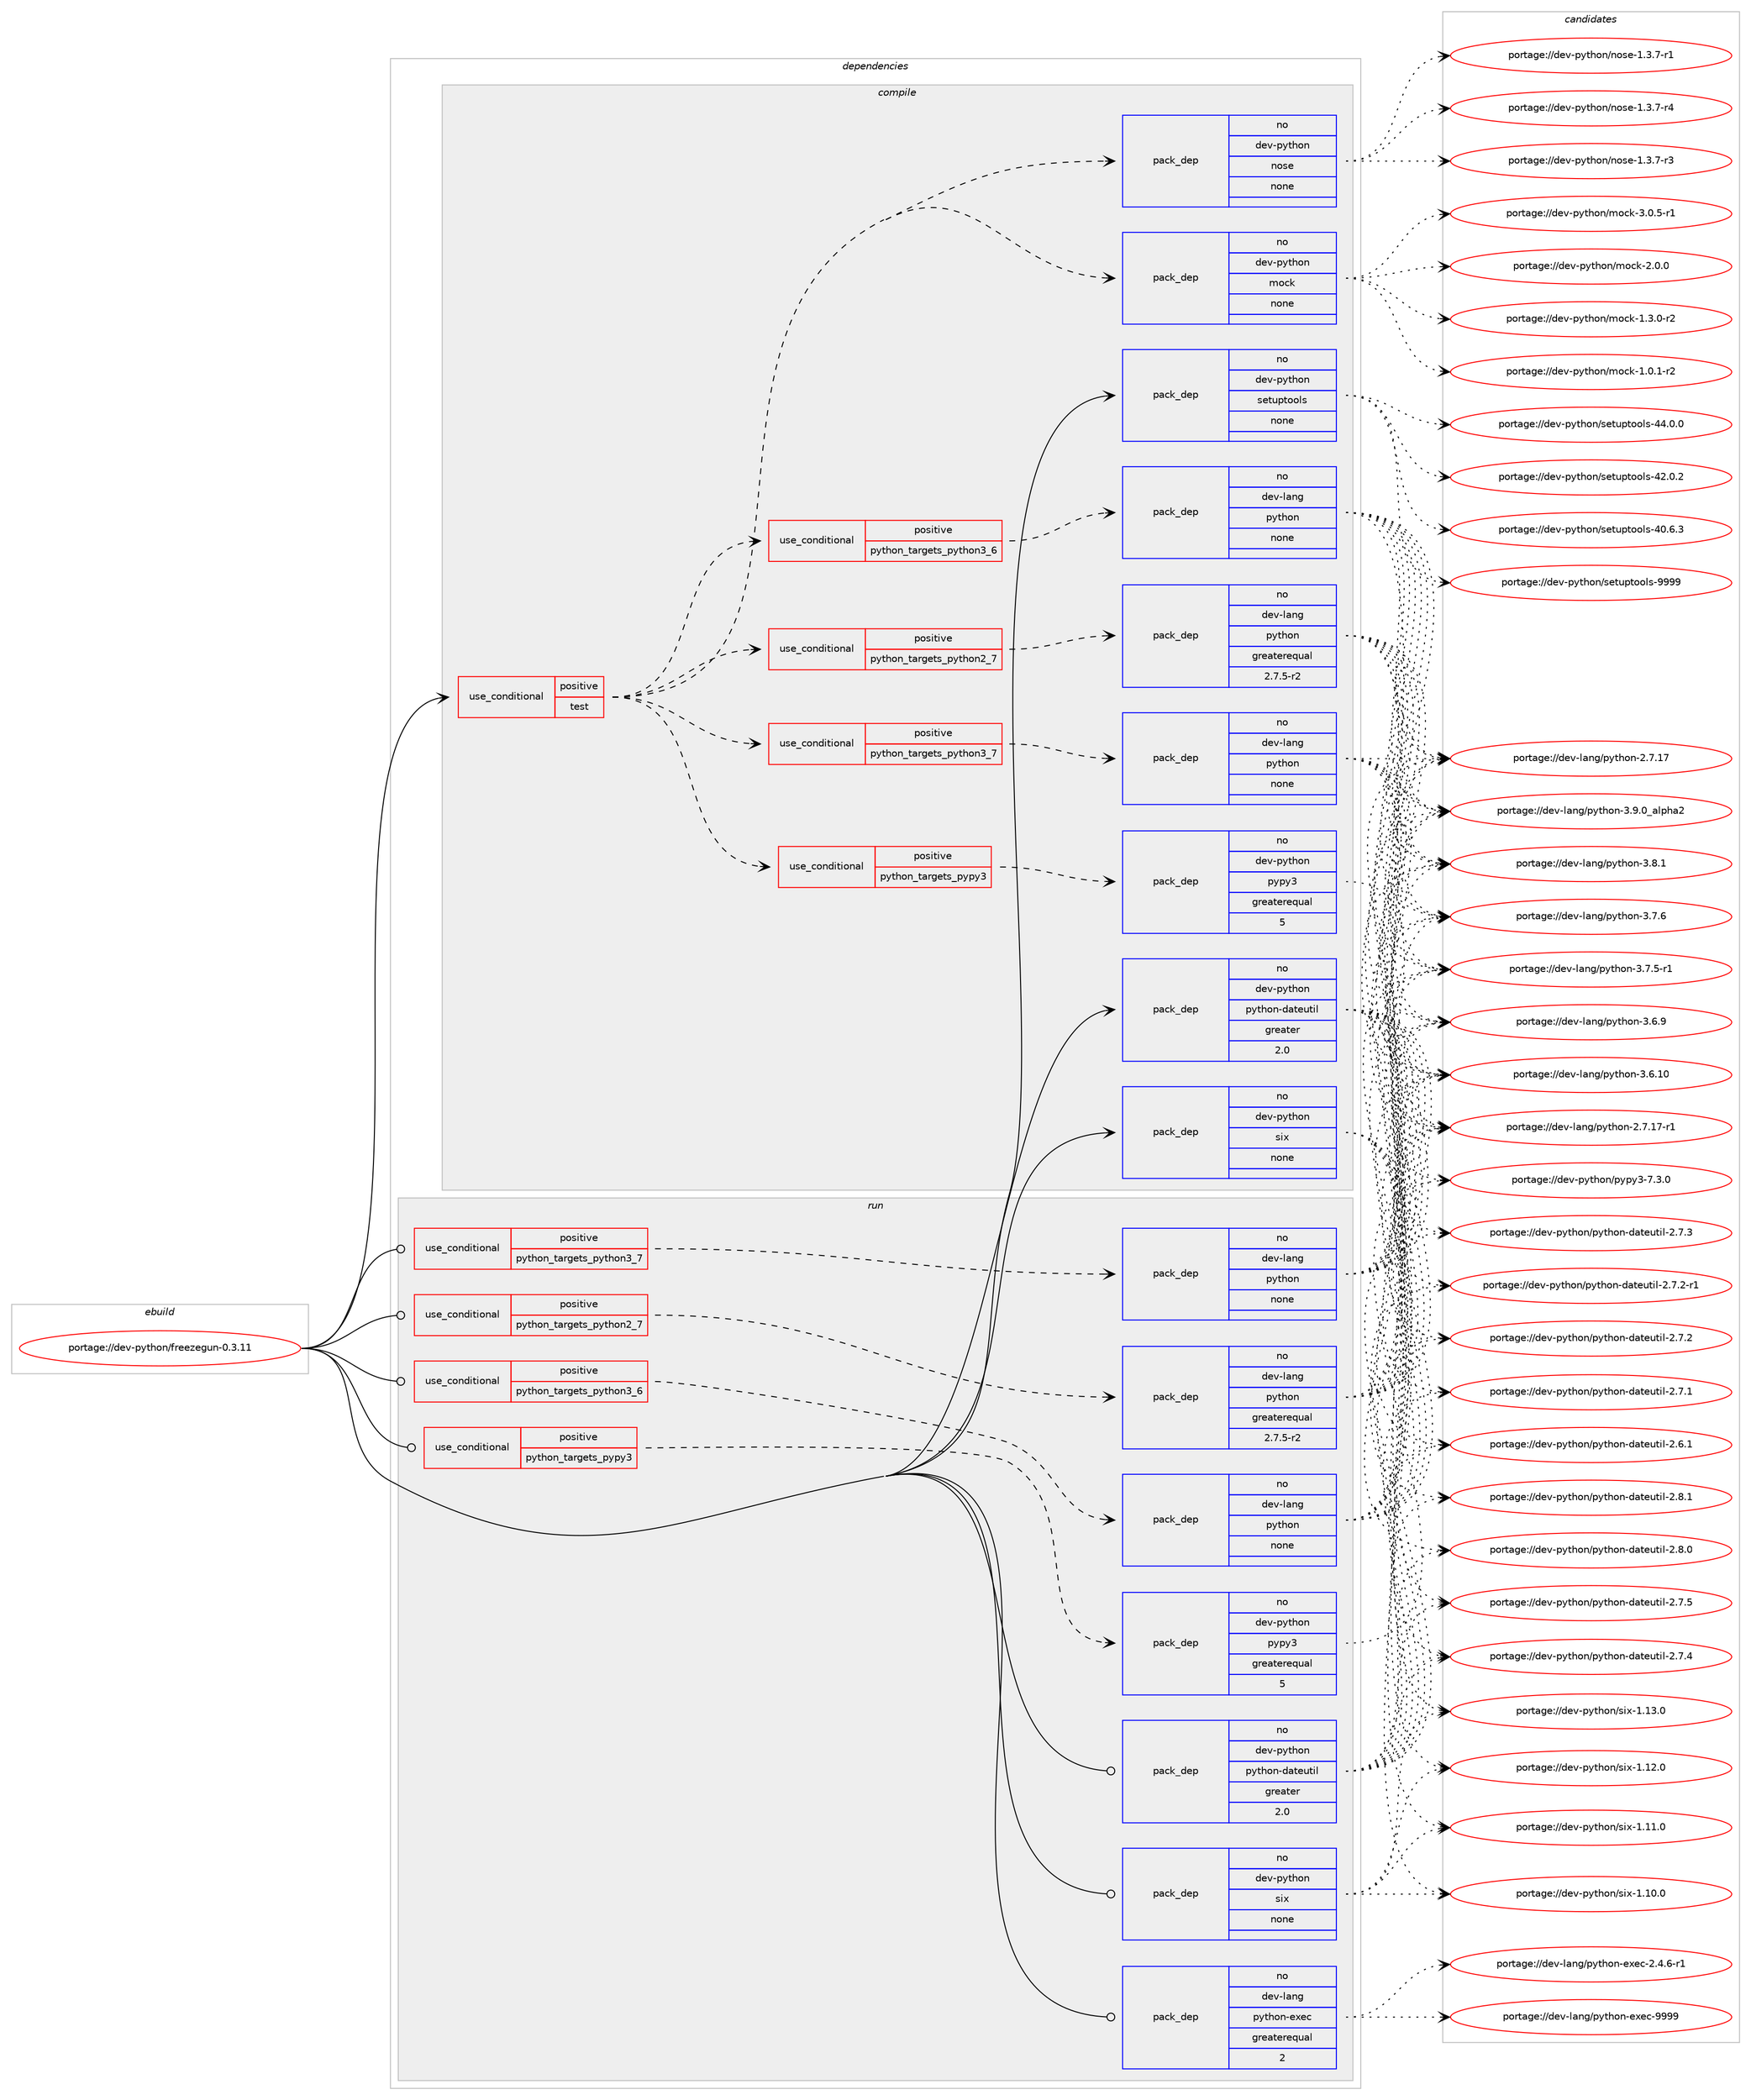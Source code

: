 digraph prolog {

# *************
# Graph options
# *************

newrank=true;
concentrate=true;
compound=true;
graph [rankdir=LR,fontname=Helvetica,fontsize=10,ranksep=1.5];#, ranksep=2.5, nodesep=0.2];
edge  [arrowhead=vee];
node  [fontname=Helvetica,fontsize=10];

# **********
# The ebuild
# **********

subgraph cluster_leftcol {
color=gray;
label=<<i>ebuild</i>>;
id [label="portage://dev-python/freezegun-0.3.11", color=red, width=4, href="../dev-python/freezegun-0.3.11.svg"];
}

# ****************
# The dependencies
# ****************

subgraph cluster_midcol {
color=gray;
label=<<i>dependencies</i>>;
subgraph cluster_compile {
fillcolor="#eeeeee";
style=filled;
label=<<i>compile</i>>;
subgraph cond115609 {
dependency459912 [label=<<TABLE BORDER="0" CELLBORDER="1" CELLSPACING="0" CELLPADDING="4"><TR><TD ROWSPAN="3" CELLPADDING="10">use_conditional</TD></TR><TR><TD>positive</TD></TR><TR><TD>test</TD></TR></TABLE>>, shape=none, color=red];
subgraph cond115610 {
dependency459913 [label=<<TABLE BORDER="0" CELLBORDER="1" CELLSPACING="0" CELLPADDING="4"><TR><TD ROWSPAN="3" CELLPADDING="10">use_conditional</TD></TR><TR><TD>positive</TD></TR><TR><TD>python_targets_pypy3</TD></TR></TABLE>>, shape=none, color=red];
subgraph pack339313 {
dependency459914 [label=<<TABLE BORDER="0" CELLBORDER="1" CELLSPACING="0" CELLPADDING="4" WIDTH="220"><TR><TD ROWSPAN="6" CELLPADDING="30">pack_dep</TD></TR><TR><TD WIDTH="110">no</TD></TR><TR><TD>dev-python</TD></TR><TR><TD>pypy3</TD></TR><TR><TD>greaterequal</TD></TR><TR><TD>5</TD></TR></TABLE>>, shape=none, color=blue];
}
dependency459913:e -> dependency459914:w [weight=20,style="dashed",arrowhead="vee"];
}
dependency459912:e -> dependency459913:w [weight=20,style="dashed",arrowhead="vee"];
subgraph cond115611 {
dependency459915 [label=<<TABLE BORDER="0" CELLBORDER="1" CELLSPACING="0" CELLPADDING="4"><TR><TD ROWSPAN="3" CELLPADDING="10">use_conditional</TD></TR><TR><TD>positive</TD></TR><TR><TD>python_targets_python2_7</TD></TR></TABLE>>, shape=none, color=red];
subgraph pack339314 {
dependency459916 [label=<<TABLE BORDER="0" CELLBORDER="1" CELLSPACING="0" CELLPADDING="4" WIDTH="220"><TR><TD ROWSPAN="6" CELLPADDING="30">pack_dep</TD></TR><TR><TD WIDTH="110">no</TD></TR><TR><TD>dev-lang</TD></TR><TR><TD>python</TD></TR><TR><TD>greaterequal</TD></TR><TR><TD>2.7.5-r2</TD></TR></TABLE>>, shape=none, color=blue];
}
dependency459915:e -> dependency459916:w [weight=20,style="dashed",arrowhead="vee"];
}
dependency459912:e -> dependency459915:w [weight=20,style="dashed",arrowhead="vee"];
subgraph cond115612 {
dependency459917 [label=<<TABLE BORDER="0" CELLBORDER="1" CELLSPACING="0" CELLPADDING="4"><TR><TD ROWSPAN="3" CELLPADDING="10">use_conditional</TD></TR><TR><TD>positive</TD></TR><TR><TD>python_targets_python3_6</TD></TR></TABLE>>, shape=none, color=red];
subgraph pack339315 {
dependency459918 [label=<<TABLE BORDER="0" CELLBORDER="1" CELLSPACING="0" CELLPADDING="4" WIDTH="220"><TR><TD ROWSPAN="6" CELLPADDING="30">pack_dep</TD></TR><TR><TD WIDTH="110">no</TD></TR><TR><TD>dev-lang</TD></TR><TR><TD>python</TD></TR><TR><TD>none</TD></TR><TR><TD></TD></TR></TABLE>>, shape=none, color=blue];
}
dependency459917:e -> dependency459918:w [weight=20,style="dashed",arrowhead="vee"];
}
dependency459912:e -> dependency459917:w [weight=20,style="dashed",arrowhead="vee"];
subgraph cond115613 {
dependency459919 [label=<<TABLE BORDER="0" CELLBORDER="1" CELLSPACING="0" CELLPADDING="4"><TR><TD ROWSPAN="3" CELLPADDING="10">use_conditional</TD></TR><TR><TD>positive</TD></TR><TR><TD>python_targets_python3_7</TD></TR></TABLE>>, shape=none, color=red];
subgraph pack339316 {
dependency459920 [label=<<TABLE BORDER="0" CELLBORDER="1" CELLSPACING="0" CELLPADDING="4" WIDTH="220"><TR><TD ROWSPAN="6" CELLPADDING="30">pack_dep</TD></TR><TR><TD WIDTH="110">no</TD></TR><TR><TD>dev-lang</TD></TR><TR><TD>python</TD></TR><TR><TD>none</TD></TR><TR><TD></TD></TR></TABLE>>, shape=none, color=blue];
}
dependency459919:e -> dependency459920:w [weight=20,style="dashed",arrowhead="vee"];
}
dependency459912:e -> dependency459919:w [weight=20,style="dashed",arrowhead="vee"];
subgraph pack339317 {
dependency459921 [label=<<TABLE BORDER="0" CELLBORDER="1" CELLSPACING="0" CELLPADDING="4" WIDTH="220"><TR><TD ROWSPAN="6" CELLPADDING="30">pack_dep</TD></TR><TR><TD WIDTH="110">no</TD></TR><TR><TD>dev-python</TD></TR><TR><TD>mock</TD></TR><TR><TD>none</TD></TR><TR><TD></TD></TR></TABLE>>, shape=none, color=blue];
}
dependency459912:e -> dependency459921:w [weight=20,style="dashed",arrowhead="vee"];
subgraph pack339318 {
dependency459922 [label=<<TABLE BORDER="0" CELLBORDER="1" CELLSPACING="0" CELLPADDING="4" WIDTH="220"><TR><TD ROWSPAN="6" CELLPADDING="30">pack_dep</TD></TR><TR><TD WIDTH="110">no</TD></TR><TR><TD>dev-python</TD></TR><TR><TD>nose</TD></TR><TR><TD>none</TD></TR><TR><TD></TD></TR></TABLE>>, shape=none, color=blue];
}
dependency459912:e -> dependency459922:w [weight=20,style="dashed",arrowhead="vee"];
}
id:e -> dependency459912:w [weight=20,style="solid",arrowhead="vee"];
subgraph pack339319 {
dependency459923 [label=<<TABLE BORDER="0" CELLBORDER="1" CELLSPACING="0" CELLPADDING="4" WIDTH="220"><TR><TD ROWSPAN="6" CELLPADDING="30">pack_dep</TD></TR><TR><TD WIDTH="110">no</TD></TR><TR><TD>dev-python</TD></TR><TR><TD>python-dateutil</TD></TR><TR><TD>greater</TD></TR><TR><TD>2.0</TD></TR></TABLE>>, shape=none, color=blue];
}
id:e -> dependency459923:w [weight=20,style="solid",arrowhead="vee"];
subgraph pack339320 {
dependency459924 [label=<<TABLE BORDER="0" CELLBORDER="1" CELLSPACING="0" CELLPADDING="4" WIDTH="220"><TR><TD ROWSPAN="6" CELLPADDING="30">pack_dep</TD></TR><TR><TD WIDTH="110">no</TD></TR><TR><TD>dev-python</TD></TR><TR><TD>setuptools</TD></TR><TR><TD>none</TD></TR><TR><TD></TD></TR></TABLE>>, shape=none, color=blue];
}
id:e -> dependency459924:w [weight=20,style="solid",arrowhead="vee"];
subgraph pack339321 {
dependency459925 [label=<<TABLE BORDER="0" CELLBORDER="1" CELLSPACING="0" CELLPADDING="4" WIDTH="220"><TR><TD ROWSPAN="6" CELLPADDING="30">pack_dep</TD></TR><TR><TD WIDTH="110">no</TD></TR><TR><TD>dev-python</TD></TR><TR><TD>six</TD></TR><TR><TD>none</TD></TR><TR><TD></TD></TR></TABLE>>, shape=none, color=blue];
}
id:e -> dependency459925:w [weight=20,style="solid",arrowhead="vee"];
}
subgraph cluster_compileandrun {
fillcolor="#eeeeee";
style=filled;
label=<<i>compile and run</i>>;
}
subgraph cluster_run {
fillcolor="#eeeeee";
style=filled;
label=<<i>run</i>>;
subgraph cond115614 {
dependency459926 [label=<<TABLE BORDER="0" CELLBORDER="1" CELLSPACING="0" CELLPADDING="4"><TR><TD ROWSPAN="3" CELLPADDING="10">use_conditional</TD></TR><TR><TD>positive</TD></TR><TR><TD>python_targets_pypy3</TD></TR></TABLE>>, shape=none, color=red];
subgraph pack339322 {
dependency459927 [label=<<TABLE BORDER="0" CELLBORDER="1" CELLSPACING="0" CELLPADDING="4" WIDTH="220"><TR><TD ROWSPAN="6" CELLPADDING="30">pack_dep</TD></TR><TR><TD WIDTH="110">no</TD></TR><TR><TD>dev-python</TD></TR><TR><TD>pypy3</TD></TR><TR><TD>greaterequal</TD></TR><TR><TD>5</TD></TR></TABLE>>, shape=none, color=blue];
}
dependency459926:e -> dependency459927:w [weight=20,style="dashed",arrowhead="vee"];
}
id:e -> dependency459926:w [weight=20,style="solid",arrowhead="odot"];
subgraph cond115615 {
dependency459928 [label=<<TABLE BORDER="0" CELLBORDER="1" CELLSPACING="0" CELLPADDING="4"><TR><TD ROWSPAN="3" CELLPADDING="10">use_conditional</TD></TR><TR><TD>positive</TD></TR><TR><TD>python_targets_python2_7</TD></TR></TABLE>>, shape=none, color=red];
subgraph pack339323 {
dependency459929 [label=<<TABLE BORDER="0" CELLBORDER="1" CELLSPACING="0" CELLPADDING="4" WIDTH="220"><TR><TD ROWSPAN="6" CELLPADDING="30">pack_dep</TD></TR><TR><TD WIDTH="110">no</TD></TR><TR><TD>dev-lang</TD></TR><TR><TD>python</TD></TR><TR><TD>greaterequal</TD></TR><TR><TD>2.7.5-r2</TD></TR></TABLE>>, shape=none, color=blue];
}
dependency459928:e -> dependency459929:w [weight=20,style="dashed",arrowhead="vee"];
}
id:e -> dependency459928:w [weight=20,style="solid",arrowhead="odot"];
subgraph cond115616 {
dependency459930 [label=<<TABLE BORDER="0" CELLBORDER="1" CELLSPACING="0" CELLPADDING="4"><TR><TD ROWSPAN="3" CELLPADDING="10">use_conditional</TD></TR><TR><TD>positive</TD></TR><TR><TD>python_targets_python3_6</TD></TR></TABLE>>, shape=none, color=red];
subgraph pack339324 {
dependency459931 [label=<<TABLE BORDER="0" CELLBORDER="1" CELLSPACING="0" CELLPADDING="4" WIDTH="220"><TR><TD ROWSPAN="6" CELLPADDING="30">pack_dep</TD></TR><TR><TD WIDTH="110">no</TD></TR><TR><TD>dev-lang</TD></TR><TR><TD>python</TD></TR><TR><TD>none</TD></TR><TR><TD></TD></TR></TABLE>>, shape=none, color=blue];
}
dependency459930:e -> dependency459931:w [weight=20,style="dashed",arrowhead="vee"];
}
id:e -> dependency459930:w [weight=20,style="solid",arrowhead="odot"];
subgraph cond115617 {
dependency459932 [label=<<TABLE BORDER="0" CELLBORDER="1" CELLSPACING="0" CELLPADDING="4"><TR><TD ROWSPAN="3" CELLPADDING="10">use_conditional</TD></TR><TR><TD>positive</TD></TR><TR><TD>python_targets_python3_7</TD></TR></TABLE>>, shape=none, color=red];
subgraph pack339325 {
dependency459933 [label=<<TABLE BORDER="0" CELLBORDER="1" CELLSPACING="0" CELLPADDING="4" WIDTH="220"><TR><TD ROWSPAN="6" CELLPADDING="30">pack_dep</TD></TR><TR><TD WIDTH="110">no</TD></TR><TR><TD>dev-lang</TD></TR><TR><TD>python</TD></TR><TR><TD>none</TD></TR><TR><TD></TD></TR></TABLE>>, shape=none, color=blue];
}
dependency459932:e -> dependency459933:w [weight=20,style="dashed",arrowhead="vee"];
}
id:e -> dependency459932:w [weight=20,style="solid",arrowhead="odot"];
subgraph pack339326 {
dependency459934 [label=<<TABLE BORDER="0" CELLBORDER="1" CELLSPACING="0" CELLPADDING="4" WIDTH="220"><TR><TD ROWSPAN="6" CELLPADDING="30">pack_dep</TD></TR><TR><TD WIDTH="110">no</TD></TR><TR><TD>dev-lang</TD></TR><TR><TD>python-exec</TD></TR><TR><TD>greaterequal</TD></TR><TR><TD>2</TD></TR></TABLE>>, shape=none, color=blue];
}
id:e -> dependency459934:w [weight=20,style="solid",arrowhead="odot"];
subgraph pack339327 {
dependency459935 [label=<<TABLE BORDER="0" CELLBORDER="1" CELLSPACING="0" CELLPADDING="4" WIDTH="220"><TR><TD ROWSPAN="6" CELLPADDING="30">pack_dep</TD></TR><TR><TD WIDTH="110">no</TD></TR><TR><TD>dev-python</TD></TR><TR><TD>python-dateutil</TD></TR><TR><TD>greater</TD></TR><TR><TD>2.0</TD></TR></TABLE>>, shape=none, color=blue];
}
id:e -> dependency459935:w [weight=20,style="solid",arrowhead="odot"];
subgraph pack339328 {
dependency459936 [label=<<TABLE BORDER="0" CELLBORDER="1" CELLSPACING="0" CELLPADDING="4" WIDTH="220"><TR><TD ROWSPAN="6" CELLPADDING="30">pack_dep</TD></TR><TR><TD WIDTH="110">no</TD></TR><TR><TD>dev-python</TD></TR><TR><TD>six</TD></TR><TR><TD>none</TD></TR><TR><TD></TD></TR></TABLE>>, shape=none, color=blue];
}
id:e -> dependency459936:w [weight=20,style="solid",arrowhead="odot"];
}
}

# **************
# The candidates
# **************

subgraph cluster_choices {
rank=same;
color=gray;
label=<<i>candidates</i>>;

subgraph choice339313 {
color=black;
nodesep=1;
choice100101118451121211161041111104711212111212151455546514648 [label="portage://dev-python/pypy3-7.3.0", color=red, width=4,href="../dev-python/pypy3-7.3.0.svg"];
dependency459914:e -> choice100101118451121211161041111104711212111212151455546514648:w [style=dotted,weight="100"];
}
subgraph choice339314 {
color=black;
nodesep=1;
choice10010111845108971101034711212111610411111045514657464895971081121049750 [label="portage://dev-lang/python-3.9.0_alpha2", color=red, width=4,href="../dev-lang/python-3.9.0_alpha2.svg"];
choice100101118451089711010347112121116104111110455146564649 [label="portage://dev-lang/python-3.8.1", color=red, width=4,href="../dev-lang/python-3.8.1.svg"];
choice100101118451089711010347112121116104111110455146554654 [label="portage://dev-lang/python-3.7.6", color=red, width=4,href="../dev-lang/python-3.7.6.svg"];
choice1001011184510897110103471121211161041111104551465546534511449 [label="portage://dev-lang/python-3.7.5-r1", color=red, width=4,href="../dev-lang/python-3.7.5-r1.svg"];
choice100101118451089711010347112121116104111110455146544657 [label="portage://dev-lang/python-3.6.9", color=red, width=4,href="../dev-lang/python-3.6.9.svg"];
choice10010111845108971101034711212111610411111045514654464948 [label="portage://dev-lang/python-3.6.10", color=red, width=4,href="../dev-lang/python-3.6.10.svg"];
choice100101118451089711010347112121116104111110455046554649554511449 [label="portage://dev-lang/python-2.7.17-r1", color=red, width=4,href="../dev-lang/python-2.7.17-r1.svg"];
choice10010111845108971101034711212111610411111045504655464955 [label="portage://dev-lang/python-2.7.17", color=red, width=4,href="../dev-lang/python-2.7.17.svg"];
dependency459916:e -> choice10010111845108971101034711212111610411111045514657464895971081121049750:w [style=dotted,weight="100"];
dependency459916:e -> choice100101118451089711010347112121116104111110455146564649:w [style=dotted,weight="100"];
dependency459916:e -> choice100101118451089711010347112121116104111110455146554654:w [style=dotted,weight="100"];
dependency459916:e -> choice1001011184510897110103471121211161041111104551465546534511449:w [style=dotted,weight="100"];
dependency459916:e -> choice100101118451089711010347112121116104111110455146544657:w [style=dotted,weight="100"];
dependency459916:e -> choice10010111845108971101034711212111610411111045514654464948:w [style=dotted,weight="100"];
dependency459916:e -> choice100101118451089711010347112121116104111110455046554649554511449:w [style=dotted,weight="100"];
dependency459916:e -> choice10010111845108971101034711212111610411111045504655464955:w [style=dotted,weight="100"];
}
subgraph choice339315 {
color=black;
nodesep=1;
choice10010111845108971101034711212111610411111045514657464895971081121049750 [label="portage://dev-lang/python-3.9.0_alpha2", color=red, width=4,href="../dev-lang/python-3.9.0_alpha2.svg"];
choice100101118451089711010347112121116104111110455146564649 [label="portage://dev-lang/python-3.8.1", color=red, width=4,href="../dev-lang/python-3.8.1.svg"];
choice100101118451089711010347112121116104111110455146554654 [label="portage://dev-lang/python-3.7.6", color=red, width=4,href="../dev-lang/python-3.7.6.svg"];
choice1001011184510897110103471121211161041111104551465546534511449 [label="portage://dev-lang/python-3.7.5-r1", color=red, width=4,href="../dev-lang/python-3.7.5-r1.svg"];
choice100101118451089711010347112121116104111110455146544657 [label="portage://dev-lang/python-3.6.9", color=red, width=4,href="../dev-lang/python-3.6.9.svg"];
choice10010111845108971101034711212111610411111045514654464948 [label="portage://dev-lang/python-3.6.10", color=red, width=4,href="../dev-lang/python-3.6.10.svg"];
choice100101118451089711010347112121116104111110455046554649554511449 [label="portage://dev-lang/python-2.7.17-r1", color=red, width=4,href="../dev-lang/python-2.7.17-r1.svg"];
choice10010111845108971101034711212111610411111045504655464955 [label="portage://dev-lang/python-2.7.17", color=red, width=4,href="../dev-lang/python-2.7.17.svg"];
dependency459918:e -> choice10010111845108971101034711212111610411111045514657464895971081121049750:w [style=dotted,weight="100"];
dependency459918:e -> choice100101118451089711010347112121116104111110455146564649:w [style=dotted,weight="100"];
dependency459918:e -> choice100101118451089711010347112121116104111110455146554654:w [style=dotted,weight="100"];
dependency459918:e -> choice1001011184510897110103471121211161041111104551465546534511449:w [style=dotted,weight="100"];
dependency459918:e -> choice100101118451089711010347112121116104111110455146544657:w [style=dotted,weight="100"];
dependency459918:e -> choice10010111845108971101034711212111610411111045514654464948:w [style=dotted,weight="100"];
dependency459918:e -> choice100101118451089711010347112121116104111110455046554649554511449:w [style=dotted,weight="100"];
dependency459918:e -> choice10010111845108971101034711212111610411111045504655464955:w [style=dotted,weight="100"];
}
subgraph choice339316 {
color=black;
nodesep=1;
choice10010111845108971101034711212111610411111045514657464895971081121049750 [label="portage://dev-lang/python-3.9.0_alpha2", color=red, width=4,href="../dev-lang/python-3.9.0_alpha2.svg"];
choice100101118451089711010347112121116104111110455146564649 [label="portage://dev-lang/python-3.8.1", color=red, width=4,href="../dev-lang/python-3.8.1.svg"];
choice100101118451089711010347112121116104111110455146554654 [label="portage://dev-lang/python-3.7.6", color=red, width=4,href="../dev-lang/python-3.7.6.svg"];
choice1001011184510897110103471121211161041111104551465546534511449 [label="portage://dev-lang/python-3.7.5-r1", color=red, width=4,href="../dev-lang/python-3.7.5-r1.svg"];
choice100101118451089711010347112121116104111110455146544657 [label="portage://dev-lang/python-3.6.9", color=red, width=4,href="../dev-lang/python-3.6.9.svg"];
choice10010111845108971101034711212111610411111045514654464948 [label="portage://dev-lang/python-3.6.10", color=red, width=4,href="../dev-lang/python-3.6.10.svg"];
choice100101118451089711010347112121116104111110455046554649554511449 [label="portage://dev-lang/python-2.7.17-r1", color=red, width=4,href="../dev-lang/python-2.7.17-r1.svg"];
choice10010111845108971101034711212111610411111045504655464955 [label="portage://dev-lang/python-2.7.17", color=red, width=4,href="../dev-lang/python-2.7.17.svg"];
dependency459920:e -> choice10010111845108971101034711212111610411111045514657464895971081121049750:w [style=dotted,weight="100"];
dependency459920:e -> choice100101118451089711010347112121116104111110455146564649:w [style=dotted,weight="100"];
dependency459920:e -> choice100101118451089711010347112121116104111110455146554654:w [style=dotted,weight="100"];
dependency459920:e -> choice1001011184510897110103471121211161041111104551465546534511449:w [style=dotted,weight="100"];
dependency459920:e -> choice100101118451089711010347112121116104111110455146544657:w [style=dotted,weight="100"];
dependency459920:e -> choice10010111845108971101034711212111610411111045514654464948:w [style=dotted,weight="100"];
dependency459920:e -> choice100101118451089711010347112121116104111110455046554649554511449:w [style=dotted,weight="100"];
dependency459920:e -> choice10010111845108971101034711212111610411111045504655464955:w [style=dotted,weight="100"];
}
subgraph choice339317 {
color=black;
nodesep=1;
choice1001011184511212111610411111047109111991074551464846534511449 [label="portage://dev-python/mock-3.0.5-r1", color=red, width=4,href="../dev-python/mock-3.0.5-r1.svg"];
choice100101118451121211161041111104710911199107455046484648 [label="portage://dev-python/mock-2.0.0", color=red, width=4,href="../dev-python/mock-2.0.0.svg"];
choice1001011184511212111610411111047109111991074549465146484511450 [label="portage://dev-python/mock-1.3.0-r2", color=red, width=4,href="../dev-python/mock-1.3.0-r2.svg"];
choice1001011184511212111610411111047109111991074549464846494511450 [label="portage://dev-python/mock-1.0.1-r2", color=red, width=4,href="../dev-python/mock-1.0.1-r2.svg"];
dependency459921:e -> choice1001011184511212111610411111047109111991074551464846534511449:w [style=dotted,weight="100"];
dependency459921:e -> choice100101118451121211161041111104710911199107455046484648:w [style=dotted,weight="100"];
dependency459921:e -> choice1001011184511212111610411111047109111991074549465146484511450:w [style=dotted,weight="100"];
dependency459921:e -> choice1001011184511212111610411111047109111991074549464846494511450:w [style=dotted,weight="100"];
}
subgraph choice339318 {
color=black;
nodesep=1;
choice10010111845112121116104111110471101111151014549465146554511452 [label="portage://dev-python/nose-1.3.7-r4", color=red, width=4,href="../dev-python/nose-1.3.7-r4.svg"];
choice10010111845112121116104111110471101111151014549465146554511451 [label="portage://dev-python/nose-1.3.7-r3", color=red, width=4,href="../dev-python/nose-1.3.7-r3.svg"];
choice10010111845112121116104111110471101111151014549465146554511449 [label="portage://dev-python/nose-1.3.7-r1", color=red, width=4,href="../dev-python/nose-1.3.7-r1.svg"];
dependency459922:e -> choice10010111845112121116104111110471101111151014549465146554511452:w [style=dotted,weight="100"];
dependency459922:e -> choice10010111845112121116104111110471101111151014549465146554511451:w [style=dotted,weight="100"];
dependency459922:e -> choice10010111845112121116104111110471101111151014549465146554511449:w [style=dotted,weight="100"];
}
subgraph choice339319 {
color=black;
nodesep=1;
choice10010111845112121116104111110471121211161041111104510097116101117116105108455046564649 [label="portage://dev-python/python-dateutil-2.8.1", color=red, width=4,href="../dev-python/python-dateutil-2.8.1.svg"];
choice10010111845112121116104111110471121211161041111104510097116101117116105108455046564648 [label="portage://dev-python/python-dateutil-2.8.0", color=red, width=4,href="../dev-python/python-dateutil-2.8.0.svg"];
choice10010111845112121116104111110471121211161041111104510097116101117116105108455046554653 [label="portage://dev-python/python-dateutil-2.7.5", color=red, width=4,href="../dev-python/python-dateutil-2.7.5.svg"];
choice10010111845112121116104111110471121211161041111104510097116101117116105108455046554652 [label="portage://dev-python/python-dateutil-2.7.4", color=red, width=4,href="../dev-python/python-dateutil-2.7.4.svg"];
choice10010111845112121116104111110471121211161041111104510097116101117116105108455046554651 [label="portage://dev-python/python-dateutil-2.7.3", color=red, width=4,href="../dev-python/python-dateutil-2.7.3.svg"];
choice100101118451121211161041111104711212111610411111045100971161011171161051084550465546504511449 [label="portage://dev-python/python-dateutil-2.7.2-r1", color=red, width=4,href="../dev-python/python-dateutil-2.7.2-r1.svg"];
choice10010111845112121116104111110471121211161041111104510097116101117116105108455046554650 [label="portage://dev-python/python-dateutil-2.7.2", color=red, width=4,href="../dev-python/python-dateutil-2.7.2.svg"];
choice10010111845112121116104111110471121211161041111104510097116101117116105108455046554649 [label="portage://dev-python/python-dateutil-2.7.1", color=red, width=4,href="../dev-python/python-dateutil-2.7.1.svg"];
choice10010111845112121116104111110471121211161041111104510097116101117116105108455046544649 [label="portage://dev-python/python-dateutil-2.6.1", color=red, width=4,href="../dev-python/python-dateutil-2.6.1.svg"];
dependency459923:e -> choice10010111845112121116104111110471121211161041111104510097116101117116105108455046564649:w [style=dotted,weight="100"];
dependency459923:e -> choice10010111845112121116104111110471121211161041111104510097116101117116105108455046564648:w [style=dotted,weight="100"];
dependency459923:e -> choice10010111845112121116104111110471121211161041111104510097116101117116105108455046554653:w [style=dotted,weight="100"];
dependency459923:e -> choice10010111845112121116104111110471121211161041111104510097116101117116105108455046554652:w [style=dotted,weight="100"];
dependency459923:e -> choice10010111845112121116104111110471121211161041111104510097116101117116105108455046554651:w [style=dotted,weight="100"];
dependency459923:e -> choice100101118451121211161041111104711212111610411111045100971161011171161051084550465546504511449:w [style=dotted,weight="100"];
dependency459923:e -> choice10010111845112121116104111110471121211161041111104510097116101117116105108455046554650:w [style=dotted,weight="100"];
dependency459923:e -> choice10010111845112121116104111110471121211161041111104510097116101117116105108455046554649:w [style=dotted,weight="100"];
dependency459923:e -> choice10010111845112121116104111110471121211161041111104510097116101117116105108455046544649:w [style=dotted,weight="100"];
}
subgraph choice339320 {
color=black;
nodesep=1;
choice10010111845112121116104111110471151011161171121161111111081154557575757 [label="portage://dev-python/setuptools-9999", color=red, width=4,href="../dev-python/setuptools-9999.svg"];
choice100101118451121211161041111104711510111611711211611111110811545525246484648 [label="portage://dev-python/setuptools-44.0.0", color=red, width=4,href="../dev-python/setuptools-44.0.0.svg"];
choice100101118451121211161041111104711510111611711211611111110811545525046484650 [label="portage://dev-python/setuptools-42.0.2", color=red, width=4,href="../dev-python/setuptools-42.0.2.svg"];
choice100101118451121211161041111104711510111611711211611111110811545524846544651 [label="portage://dev-python/setuptools-40.6.3", color=red, width=4,href="../dev-python/setuptools-40.6.3.svg"];
dependency459924:e -> choice10010111845112121116104111110471151011161171121161111111081154557575757:w [style=dotted,weight="100"];
dependency459924:e -> choice100101118451121211161041111104711510111611711211611111110811545525246484648:w [style=dotted,weight="100"];
dependency459924:e -> choice100101118451121211161041111104711510111611711211611111110811545525046484650:w [style=dotted,weight="100"];
dependency459924:e -> choice100101118451121211161041111104711510111611711211611111110811545524846544651:w [style=dotted,weight="100"];
}
subgraph choice339321 {
color=black;
nodesep=1;
choice100101118451121211161041111104711510512045494649514648 [label="portage://dev-python/six-1.13.0", color=red, width=4,href="../dev-python/six-1.13.0.svg"];
choice100101118451121211161041111104711510512045494649504648 [label="portage://dev-python/six-1.12.0", color=red, width=4,href="../dev-python/six-1.12.0.svg"];
choice100101118451121211161041111104711510512045494649494648 [label="portage://dev-python/six-1.11.0", color=red, width=4,href="../dev-python/six-1.11.0.svg"];
choice100101118451121211161041111104711510512045494649484648 [label="portage://dev-python/six-1.10.0", color=red, width=4,href="../dev-python/six-1.10.0.svg"];
dependency459925:e -> choice100101118451121211161041111104711510512045494649514648:w [style=dotted,weight="100"];
dependency459925:e -> choice100101118451121211161041111104711510512045494649504648:w [style=dotted,weight="100"];
dependency459925:e -> choice100101118451121211161041111104711510512045494649494648:w [style=dotted,weight="100"];
dependency459925:e -> choice100101118451121211161041111104711510512045494649484648:w [style=dotted,weight="100"];
}
subgraph choice339322 {
color=black;
nodesep=1;
choice100101118451121211161041111104711212111212151455546514648 [label="portage://dev-python/pypy3-7.3.0", color=red, width=4,href="../dev-python/pypy3-7.3.0.svg"];
dependency459927:e -> choice100101118451121211161041111104711212111212151455546514648:w [style=dotted,weight="100"];
}
subgraph choice339323 {
color=black;
nodesep=1;
choice10010111845108971101034711212111610411111045514657464895971081121049750 [label="portage://dev-lang/python-3.9.0_alpha2", color=red, width=4,href="../dev-lang/python-3.9.0_alpha2.svg"];
choice100101118451089711010347112121116104111110455146564649 [label="portage://dev-lang/python-3.8.1", color=red, width=4,href="../dev-lang/python-3.8.1.svg"];
choice100101118451089711010347112121116104111110455146554654 [label="portage://dev-lang/python-3.7.6", color=red, width=4,href="../dev-lang/python-3.7.6.svg"];
choice1001011184510897110103471121211161041111104551465546534511449 [label="portage://dev-lang/python-3.7.5-r1", color=red, width=4,href="../dev-lang/python-3.7.5-r1.svg"];
choice100101118451089711010347112121116104111110455146544657 [label="portage://dev-lang/python-3.6.9", color=red, width=4,href="../dev-lang/python-3.6.9.svg"];
choice10010111845108971101034711212111610411111045514654464948 [label="portage://dev-lang/python-3.6.10", color=red, width=4,href="../dev-lang/python-3.6.10.svg"];
choice100101118451089711010347112121116104111110455046554649554511449 [label="portage://dev-lang/python-2.7.17-r1", color=red, width=4,href="../dev-lang/python-2.7.17-r1.svg"];
choice10010111845108971101034711212111610411111045504655464955 [label="portage://dev-lang/python-2.7.17", color=red, width=4,href="../dev-lang/python-2.7.17.svg"];
dependency459929:e -> choice10010111845108971101034711212111610411111045514657464895971081121049750:w [style=dotted,weight="100"];
dependency459929:e -> choice100101118451089711010347112121116104111110455146564649:w [style=dotted,weight="100"];
dependency459929:e -> choice100101118451089711010347112121116104111110455146554654:w [style=dotted,weight="100"];
dependency459929:e -> choice1001011184510897110103471121211161041111104551465546534511449:w [style=dotted,weight="100"];
dependency459929:e -> choice100101118451089711010347112121116104111110455146544657:w [style=dotted,weight="100"];
dependency459929:e -> choice10010111845108971101034711212111610411111045514654464948:w [style=dotted,weight="100"];
dependency459929:e -> choice100101118451089711010347112121116104111110455046554649554511449:w [style=dotted,weight="100"];
dependency459929:e -> choice10010111845108971101034711212111610411111045504655464955:w [style=dotted,weight="100"];
}
subgraph choice339324 {
color=black;
nodesep=1;
choice10010111845108971101034711212111610411111045514657464895971081121049750 [label="portage://dev-lang/python-3.9.0_alpha2", color=red, width=4,href="../dev-lang/python-3.9.0_alpha2.svg"];
choice100101118451089711010347112121116104111110455146564649 [label="portage://dev-lang/python-3.8.1", color=red, width=4,href="../dev-lang/python-3.8.1.svg"];
choice100101118451089711010347112121116104111110455146554654 [label="portage://dev-lang/python-3.7.6", color=red, width=4,href="../dev-lang/python-3.7.6.svg"];
choice1001011184510897110103471121211161041111104551465546534511449 [label="portage://dev-lang/python-3.7.5-r1", color=red, width=4,href="../dev-lang/python-3.7.5-r1.svg"];
choice100101118451089711010347112121116104111110455146544657 [label="portage://dev-lang/python-3.6.9", color=red, width=4,href="../dev-lang/python-3.6.9.svg"];
choice10010111845108971101034711212111610411111045514654464948 [label="portage://dev-lang/python-3.6.10", color=red, width=4,href="../dev-lang/python-3.6.10.svg"];
choice100101118451089711010347112121116104111110455046554649554511449 [label="portage://dev-lang/python-2.7.17-r1", color=red, width=4,href="../dev-lang/python-2.7.17-r1.svg"];
choice10010111845108971101034711212111610411111045504655464955 [label="portage://dev-lang/python-2.7.17", color=red, width=4,href="../dev-lang/python-2.7.17.svg"];
dependency459931:e -> choice10010111845108971101034711212111610411111045514657464895971081121049750:w [style=dotted,weight="100"];
dependency459931:e -> choice100101118451089711010347112121116104111110455146564649:w [style=dotted,weight="100"];
dependency459931:e -> choice100101118451089711010347112121116104111110455146554654:w [style=dotted,weight="100"];
dependency459931:e -> choice1001011184510897110103471121211161041111104551465546534511449:w [style=dotted,weight="100"];
dependency459931:e -> choice100101118451089711010347112121116104111110455146544657:w [style=dotted,weight="100"];
dependency459931:e -> choice10010111845108971101034711212111610411111045514654464948:w [style=dotted,weight="100"];
dependency459931:e -> choice100101118451089711010347112121116104111110455046554649554511449:w [style=dotted,weight="100"];
dependency459931:e -> choice10010111845108971101034711212111610411111045504655464955:w [style=dotted,weight="100"];
}
subgraph choice339325 {
color=black;
nodesep=1;
choice10010111845108971101034711212111610411111045514657464895971081121049750 [label="portage://dev-lang/python-3.9.0_alpha2", color=red, width=4,href="../dev-lang/python-3.9.0_alpha2.svg"];
choice100101118451089711010347112121116104111110455146564649 [label="portage://dev-lang/python-3.8.1", color=red, width=4,href="../dev-lang/python-3.8.1.svg"];
choice100101118451089711010347112121116104111110455146554654 [label="portage://dev-lang/python-3.7.6", color=red, width=4,href="../dev-lang/python-3.7.6.svg"];
choice1001011184510897110103471121211161041111104551465546534511449 [label="portage://dev-lang/python-3.7.5-r1", color=red, width=4,href="../dev-lang/python-3.7.5-r1.svg"];
choice100101118451089711010347112121116104111110455146544657 [label="portage://dev-lang/python-3.6.9", color=red, width=4,href="../dev-lang/python-3.6.9.svg"];
choice10010111845108971101034711212111610411111045514654464948 [label="portage://dev-lang/python-3.6.10", color=red, width=4,href="../dev-lang/python-3.6.10.svg"];
choice100101118451089711010347112121116104111110455046554649554511449 [label="portage://dev-lang/python-2.7.17-r1", color=red, width=4,href="../dev-lang/python-2.7.17-r1.svg"];
choice10010111845108971101034711212111610411111045504655464955 [label="portage://dev-lang/python-2.7.17", color=red, width=4,href="../dev-lang/python-2.7.17.svg"];
dependency459933:e -> choice10010111845108971101034711212111610411111045514657464895971081121049750:w [style=dotted,weight="100"];
dependency459933:e -> choice100101118451089711010347112121116104111110455146564649:w [style=dotted,weight="100"];
dependency459933:e -> choice100101118451089711010347112121116104111110455146554654:w [style=dotted,weight="100"];
dependency459933:e -> choice1001011184510897110103471121211161041111104551465546534511449:w [style=dotted,weight="100"];
dependency459933:e -> choice100101118451089711010347112121116104111110455146544657:w [style=dotted,weight="100"];
dependency459933:e -> choice10010111845108971101034711212111610411111045514654464948:w [style=dotted,weight="100"];
dependency459933:e -> choice100101118451089711010347112121116104111110455046554649554511449:w [style=dotted,weight="100"];
dependency459933:e -> choice10010111845108971101034711212111610411111045504655464955:w [style=dotted,weight="100"];
}
subgraph choice339326 {
color=black;
nodesep=1;
choice10010111845108971101034711212111610411111045101120101994557575757 [label="portage://dev-lang/python-exec-9999", color=red, width=4,href="../dev-lang/python-exec-9999.svg"];
choice10010111845108971101034711212111610411111045101120101994550465246544511449 [label="portage://dev-lang/python-exec-2.4.6-r1", color=red, width=4,href="../dev-lang/python-exec-2.4.6-r1.svg"];
dependency459934:e -> choice10010111845108971101034711212111610411111045101120101994557575757:w [style=dotted,weight="100"];
dependency459934:e -> choice10010111845108971101034711212111610411111045101120101994550465246544511449:w [style=dotted,weight="100"];
}
subgraph choice339327 {
color=black;
nodesep=1;
choice10010111845112121116104111110471121211161041111104510097116101117116105108455046564649 [label="portage://dev-python/python-dateutil-2.8.1", color=red, width=4,href="../dev-python/python-dateutil-2.8.1.svg"];
choice10010111845112121116104111110471121211161041111104510097116101117116105108455046564648 [label="portage://dev-python/python-dateutil-2.8.0", color=red, width=4,href="../dev-python/python-dateutil-2.8.0.svg"];
choice10010111845112121116104111110471121211161041111104510097116101117116105108455046554653 [label="portage://dev-python/python-dateutil-2.7.5", color=red, width=4,href="../dev-python/python-dateutil-2.7.5.svg"];
choice10010111845112121116104111110471121211161041111104510097116101117116105108455046554652 [label="portage://dev-python/python-dateutil-2.7.4", color=red, width=4,href="../dev-python/python-dateutil-2.7.4.svg"];
choice10010111845112121116104111110471121211161041111104510097116101117116105108455046554651 [label="portage://dev-python/python-dateutil-2.7.3", color=red, width=4,href="../dev-python/python-dateutil-2.7.3.svg"];
choice100101118451121211161041111104711212111610411111045100971161011171161051084550465546504511449 [label="portage://dev-python/python-dateutil-2.7.2-r1", color=red, width=4,href="../dev-python/python-dateutil-2.7.2-r1.svg"];
choice10010111845112121116104111110471121211161041111104510097116101117116105108455046554650 [label="portage://dev-python/python-dateutil-2.7.2", color=red, width=4,href="../dev-python/python-dateutil-2.7.2.svg"];
choice10010111845112121116104111110471121211161041111104510097116101117116105108455046554649 [label="portage://dev-python/python-dateutil-2.7.1", color=red, width=4,href="../dev-python/python-dateutil-2.7.1.svg"];
choice10010111845112121116104111110471121211161041111104510097116101117116105108455046544649 [label="portage://dev-python/python-dateutil-2.6.1", color=red, width=4,href="../dev-python/python-dateutil-2.6.1.svg"];
dependency459935:e -> choice10010111845112121116104111110471121211161041111104510097116101117116105108455046564649:w [style=dotted,weight="100"];
dependency459935:e -> choice10010111845112121116104111110471121211161041111104510097116101117116105108455046564648:w [style=dotted,weight="100"];
dependency459935:e -> choice10010111845112121116104111110471121211161041111104510097116101117116105108455046554653:w [style=dotted,weight="100"];
dependency459935:e -> choice10010111845112121116104111110471121211161041111104510097116101117116105108455046554652:w [style=dotted,weight="100"];
dependency459935:e -> choice10010111845112121116104111110471121211161041111104510097116101117116105108455046554651:w [style=dotted,weight="100"];
dependency459935:e -> choice100101118451121211161041111104711212111610411111045100971161011171161051084550465546504511449:w [style=dotted,weight="100"];
dependency459935:e -> choice10010111845112121116104111110471121211161041111104510097116101117116105108455046554650:w [style=dotted,weight="100"];
dependency459935:e -> choice10010111845112121116104111110471121211161041111104510097116101117116105108455046554649:w [style=dotted,weight="100"];
dependency459935:e -> choice10010111845112121116104111110471121211161041111104510097116101117116105108455046544649:w [style=dotted,weight="100"];
}
subgraph choice339328 {
color=black;
nodesep=1;
choice100101118451121211161041111104711510512045494649514648 [label="portage://dev-python/six-1.13.0", color=red, width=4,href="../dev-python/six-1.13.0.svg"];
choice100101118451121211161041111104711510512045494649504648 [label="portage://dev-python/six-1.12.0", color=red, width=4,href="../dev-python/six-1.12.0.svg"];
choice100101118451121211161041111104711510512045494649494648 [label="portage://dev-python/six-1.11.0", color=red, width=4,href="../dev-python/six-1.11.0.svg"];
choice100101118451121211161041111104711510512045494649484648 [label="portage://dev-python/six-1.10.0", color=red, width=4,href="../dev-python/six-1.10.0.svg"];
dependency459936:e -> choice100101118451121211161041111104711510512045494649514648:w [style=dotted,weight="100"];
dependency459936:e -> choice100101118451121211161041111104711510512045494649504648:w [style=dotted,weight="100"];
dependency459936:e -> choice100101118451121211161041111104711510512045494649494648:w [style=dotted,weight="100"];
dependency459936:e -> choice100101118451121211161041111104711510512045494649484648:w [style=dotted,weight="100"];
}
}

}
